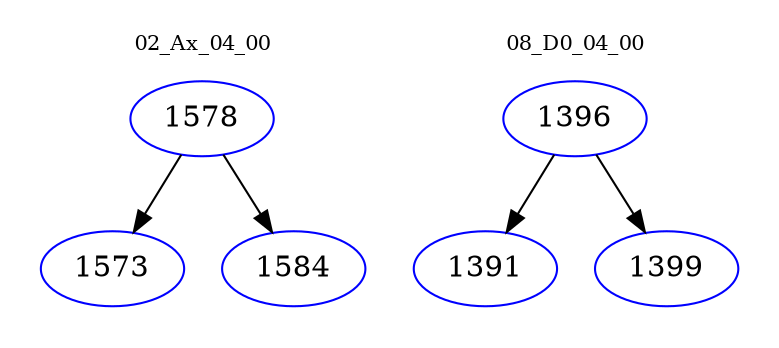 digraph{
subgraph cluster_0 {
color = white
label = "02_Ax_04_00";
fontsize=10;
T0_1578 [label="1578", color="blue"]
T0_1578 -> T0_1573 [color="black"]
T0_1573 [label="1573", color="blue"]
T0_1578 -> T0_1584 [color="black"]
T0_1584 [label="1584", color="blue"]
}
subgraph cluster_1 {
color = white
label = "08_D0_04_00";
fontsize=10;
T1_1396 [label="1396", color="blue"]
T1_1396 -> T1_1391 [color="black"]
T1_1391 [label="1391", color="blue"]
T1_1396 -> T1_1399 [color="black"]
T1_1399 [label="1399", color="blue"]
}
}
